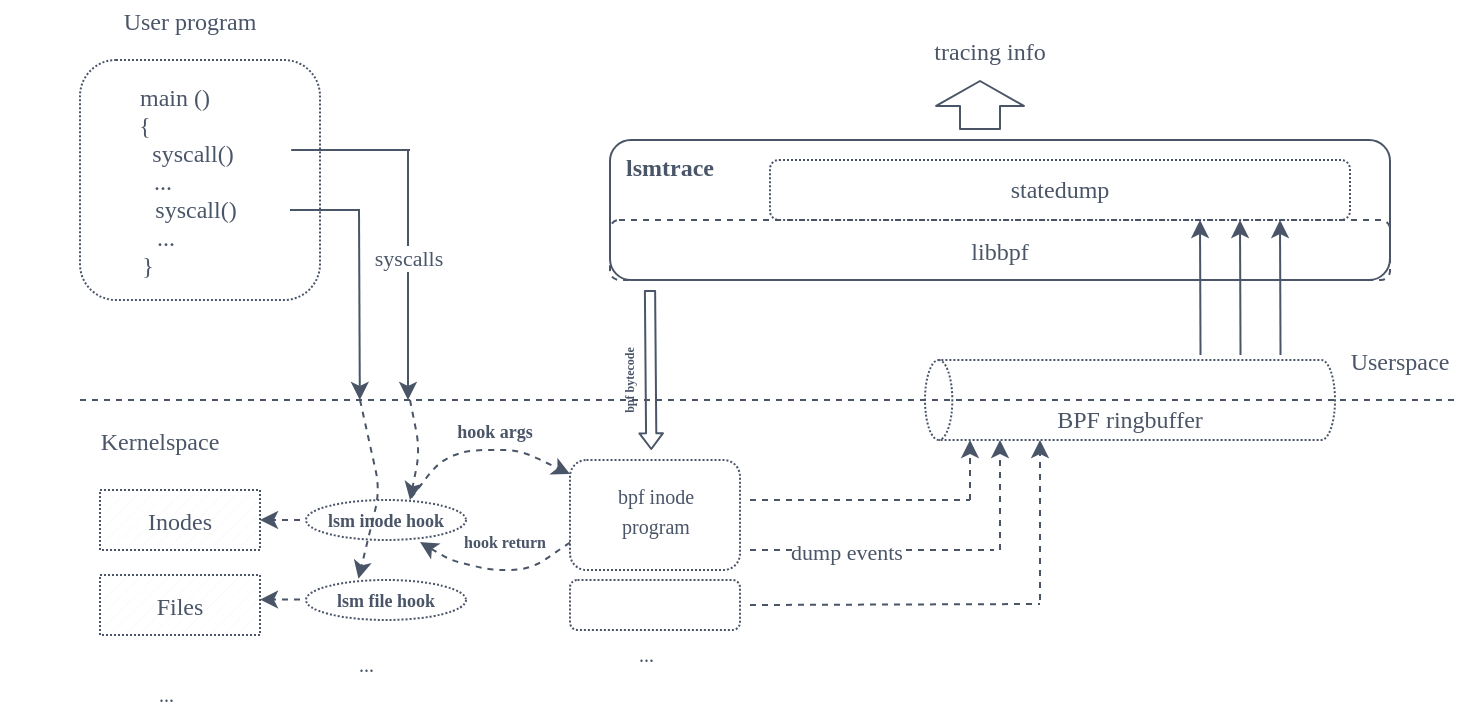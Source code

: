 <mxfile version="14.2.9" type="google"><diagram id="0brpkZwbTc6vf-aFSqWg" name="Page-1"><mxGraphModel dx="865" dy="457" grid="1" gridSize="5" guides="1" tooltips="1" connect="1" arrows="1" fold="1" page="1" pageScale="1" pageWidth="827" pageHeight="1169" math="0" shadow="0"><root><mxCell id="0"/><mxCell id="1" parent="0"/><mxCell id="2uG_8LANINwdjhCTnCI--5" value="" style="endArrow=classic;html=1;entryX=0.37;entryY=-0.03;entryDx=0;entryDy=0;entryPerimeter=0;dashed=1;strokeColor=#4A5568;fontColor=#4A5568;fontFamily=Maven Pro;fontSource=https%3A%2F%2Ffonts.googleapis.com%2Fcss%3Ffamily%3DMaven%2BPro;" edge="1" parent="1" target="gxxLXzPuCB86WvynxpCM-18"><mxGeometry width="50" height="50" relative="1" as="geometry"><mxPoint x="190" y="260" as="sourcePoint"/><mxPoint x="435" y="260" as="targetPoint"/><Array as="points"><mxPoint x="200" y="305"/></Array></mxGeometry></mxCell><mxCell id="gxxLXzPuCB86WvynxpCM-1" value="" style="endArrow=none;dashed=1;strokeColor=#4a5568;fontColor=#4A5568;fontFamily=Maven Pro;fontSource=https%3A%2F%2Ffonts.googleapis.com%2Fcss%3Ffamily%3DMaven%2BPro;" parent="1" edge="1"><mxGeometry width="50" height="50" relative="1" as="geometry"><mxPoint x="50" y="260" as="sourcePoint"/><mxPoint x="740" y="260" as="targetPoint"/></mxGeometry></mxCell><mxCell id="gxxLXzPuCB86WvynxpCM-2" value="Userspace" style="text;fillColor=none;align=center;verticalAlign=middle;rounded=0;fontFamily=Maven Pro;fontSource=https%3A%2F%2Ffonts.googleapis.com%2Fcss%3Ffamily%3DMaven%2BPro;fontColor=#4A5568;" parent="1" vertex="1"><mxGeometry x="690" y="230" width="40" height="20" as="geometry"/></mxCell><mxCell id="gxxLXzPuCB86WvynxpCM-3" value="Kernelspace" style="text;fillColor=none;align=center;verticalAlign=middle;rounded=0;fontFamily=Maven Pro;fontSource=https%3A%2F%2Ffonts.googleapis.com%2Fcss%3Ffamily%3DMaven%2BPro;fontColor=#4A5568;" parent="1" vertex="1"><mxGeometry x="70" y="270" width="40" height="20" as="geometry"/></mxCell><mxCell id="gxxLXzPuCB86WvynxpCM-4" value="" style="rounded=1;whiteSpace=wrap;fillColor=none;dashed=1;dashPattern=1 1;strokeColor=#4a5568;fontColor=#4A5568;fontFamily=Maven Pro;fontSource=https%3A%2F%2Ffonts.googleapis.com%2Fcss%3Ffamily%3DMaven%2BPro;" parent="1" vertex="1"><mxGeometry x="50" y="90" width="120" height="120" as="geometry"/></mxCell><mxCell id="gxxLXzPuCB86WvynxpCM-5" value="          main ()&#10;{&#10;                syscall()&#10;      ...&#10;                 syscall()&#10;       ...&#10; }" style="text;fillColor=none;align=center;verticalAlign=middle;rounded=0;dashed=1;dashPattern=1 1;fontFamily=Maven Pro;fontSource=https%3A%2F%2Ffonts.googleapis.com%2Fcss%3Ffamily%3DMaven%2BPro;labelBackgroundColor=none;fontColor=#4A5568;" parent="1" vertex="1"><mxGeometry x="10" y="80" width="145" height="140" as="geometry"/></mxCell><mxCell id="gxxLXzPuCB86WvynxpCM-6" value="" style="verticalLabelPosition=bottom;verticalAlign=top;shape=mxgraph.basic.patternFillRect;fillStyle=diag;step=5;fillStrokeWidth=0.2;fillStrokeColor=#dddddd;dashed=1;dashPattern=1 1;fillColor=none;strokeColor=#4a5568;fontColor=#4A5568;fontFamily=Maven Pro;fontSource=https%3A%2F%2Ffonts.googleapis.com%2Fcss%3Ffamily%3DMaven%2BPro;" parent="1" vertex="1"><mxGeometry x="60" y="305" width="80" height="30" as="geometry"/></mxCell><mxCell id="gxxLXzPuCB86WvynxpCM-7" value="" style="verticalLabelPosition=bottom;verticalAlign=top;shape=mxgraph.basic.patternFillRect;fillStyle=diag;step=5;fillStrokeWidth=0.2;fillStrokeColor=#dddddd;dashed=1;dashPattern=1 1;fillColor=none;strokeColor=#4a5568;fontColor=#4A5568;fontFamily=Maven Pro;fontSource=https%3A%2F%2Ffonts.googleapis.com%2Fcss%3Ffamily%3DMaven%2BPro;" parent="1" vertex="1"><mxGeometry x="60" y="347.5" width="80" height="30" as="geometry"/></mxCell><mxCell id="gxxLXzPuCB86WvynxpCM-10" value="Inodes" style="text;fillColor=none;align=center;verticalAlign=middle;rounded=0;dashed=1;dashPattern=1 1;fontFamily=Maven Pro;fontSource=https%3A%2F%2Ffonts.googleapis.com%2Fcss%3Ffamily%3DMaven%2BPro;strokeColor=#4a5568;fontColor=#4A5568;" parent="1" vertex="1"><mxGeometry x="60" y="305" width="80" height="30" as="geometry"/></mxCell><mxCell id="gxxLXzPuCB86WvynxpCM-11" value="Files" style="text;fillColor=none;align=center;verticalAlign=middle;rounded=0;dashed=1;dashPattern=1 1;fontFamily=Maven Pro;fontSource=https%3A%2F%2Ffonts.googleapis.com%2Fcss%3Ffamily%3DMaven%2BPro;strokeColor=#4a5568;fontColor=#4A5568;" parent="1" vertex="1"><mxGeometry x="60" y="347.5" width="80" height="30" as="geometry"/></mxCell><mxCell id="gxxLXzPuCB86WvynxpCM-14" value="" style="ellipse;whiteSpace=wrap;dashed=1;dashPattern=1 1;fillColor=none;strokeColor=#4a5568;fontColor=#4A5568;fontFamily=Maven Pro;fontSource=https%3A%2F%2Ffonts.googleapis.com%2Fcss%3Ffamily%3DMaven%2BPro;" parent="1" vertex="1"><mxGeometry x="163" y="310" width="80" height="20" as="geometry"/></mxCell><mxCell id="gxxLXzPuCB86WvynxpCM-15" value="" style="ellipse;whiteSpace=wrap;dashed=1;dashPattern=1 1;fillColor=none;strokeColor=#4a5568;fontColor=#4A5568;fontFamily=Maven Pro;fontSource=https%3A%2F%2Ffonts.googleapis.com%2Fcss%3Ffamily%3DMaven%2BPro;" parent="1" vertex="1"><mxGeometry x="163" y="350" width="80" height="20" as="geometry"/></mxCell><mxCell id="gxxLXzPuCB86WvynxpCM-18" value="lsm file hook" style="text;fillColor=none;align=center;verticalAlign=middle;rounded=0;dashed=1;dashPattern=1 1;fontSize=9;fontFamily=Maven Pro;fontSource=https%3A%2F%2Ffonts.googleapis.com%2Fcss%3Ffamily%3DMaven%2BPro;fontStyle=1;fontColor=#4A5568;" parent="1" vertex="1"><mxGeometry x="150" y="350" width="106" height="20" as="geometry"/></mxCell><mxCell id="gxxLXzPuCB86WvynxpCM-20" value="User program" style="text;fillColor=none;align=center;verticalAlign=middle;rounded=0;dashed=1;dashPattern=1 1;fontSize=12;fontFamily=Maven Pro;fontSource=https%3A%2F%2Ffonts.googleapis.com%2Fcss%3Ffamily%3DMaven%2BPro;labelBackgroundColor=none;fontColor=#4A5568;" parent="1" vertex="1"><mxGeometry x="60" y="60" width="90" height="20" as="geometry"/></mxCell><mxCell id="gxxLXzPuCB86WvynxpCM-21" value="" style="endArrow=none;fontSize=12;exitX=1.004;exitY=0.393;exitDx=0;exitDy=0;exitPerimeter=0;strokeColor=#4a5568;fontColor=#4A5568;fontFamily=Maven Pro;fontSource=https%3A%2F%2Ffonts.googleapis.com%2Fcss%3Ffamily%3DMaven%2BPro;" parent="1" source="gxxLXzPuCB86WvynxpCM-5" edge="1"><mxGeometry width="50" height="50" relative="1" as="geometry"><mxPoint x="390" y="290" as="sourcePoint"/><mxPoint x="215" y="135" as="targetPoint"/></mxGeometry></mxCell><mxCell id="gxxLXzPuCB86WvynxpCM-22" value="" style="endArrow=classic;fontSize=12;strokeColor=#4a5568;fontColor=#4A5568;fontFamily=Maven Pro;fontSource=https%3A%2F%2Ffonts.googleapis.com%2Fcss%3Ffamily%3DMaven%2BPro;" parent="1" edge="1"><mxGeometry width="50" height="50" relative="1" as="geometry"><mxPoint x="214.0" y="135" as="sourcePoint"/><mxPoint x="214.0" y="260" as="targetPoint"/></mxGeometry></mxCell><mxCell id="2uG_8LANINwdjhCTnCI--11" value="syscalls" style="edgeLabel;html=1;align=center;verticalAlign=middle;resizable=0;points=[];fontColor=#4A5568;fontFamily=Maven Pro;fontSource=https%3A%2F%2Ffonts.googleapis.com%2Fcss%3Ffamily%3DMaven%2BPro;" vertex="1" connectable="0" parent="gxxLXzPuCB86WvynxpCM-22"><mxGeometry x="-0.133" relative="1" as="geometry"><mxPoint as="offset"/></mxGeometry></mxCell><mxCell id="gxxLXzPuCB86WvynxpCM-23" value="" style="endArrow=none;fontSize=12;exitX=1.004;exitY=0.393;exitDx=0;exitDy=0;exitPerimeter=0;strokeColor=#4a5568;fontColor=#4A5568;fontFamily=Maven Pro;fontSource=https%3A%2F%2Ffonts.googleapis.com%2Fcss%3Ffamily%3DMaven%2BPro;" parent="1" edge="1"><mxGeometry width="50" height="50" relative="1" as="geometry"><mxPoint x="155.0" y="165.02" as="sourcePoint"/><mxPoint x="190" y="165" as="targetPoint"/></mxGeometry></mxCell><mxCell id="gxxLXzPuCB86WvynxpCM-24" value="" style="endArrow=classic;fontSize=12;strokeColor=#4a5568;fontColor=#4A5568;fontFamily=Maven Pro;fontSource=https%3A%2F%2Ffonts.googleapis.com%2Fcss%3Ffamily%3DMaven%2BPro;" parent="1" edge="1"><mxGeometry width="50" height="50" relative="1" as="geometry"><mxPoint x="189.5" y="165" as="sourcePoint"/><mxPoint x="189.92" y="260" as="targetPoint"/></mxGeometry></mxCell><mxCell id="gxxLXzPuCB86WvynxpCM-51" value=" ...&#10;" style="text;fontSize=10;labelBackgroundColor=none;fontColor=#4A5568;fontFamily=Maven Pro;fontSource=https%3A%2F%2Ffonts.googleapis.com%2Fcss%3Ffamily%3DMaven%2BPro;" parent="1" vertex="1"><mxGeometry x="85" y="395" width="50" height="25" as="geometry"/></mxCell><mxCell id="2uG_8LANINwdjhCTnCI--3" value=" ...&#10;" style="text;fontSize=10;labelBackgroundColor=none;fontColor=#4A5568;fontFamily=Maven Pro;fontSource=https%3A%2F%2Ffonts.googleapis.com%2Fcss%3Ffamily%3DMaven%2BPro;" vertex="1" parent="1"><mxGeometry x="185" y="380" width="50" height="25" as="geometry"/></mxCell><mxCell id="gxxLXzPuCB86WvynxpCM-17" value="lsm inode hook" style="text;fillColor=none;align=center;verticalAlign=middle;rounded=0;dashed=1;dashPattern=1 1;fontSize=9;fontFamily=Maven Pro;fontSource=https%3A%2F%2Ffonts.googleapis.com%2Fcss%3Ffamily%3DMaven%2BPro;fontStyle=1;fontColor=#4A5568;" parent="1" vertex="1"><mxGeometry x="150" y="310" width="106" height="20" as="geometry"/></mxCell><mxCell id="2uG_8LANINwdjhCTnCI--6" value="" style="endArrow=classic;html=1;dashed=1;strokeColor=#4A5568;fontColor=#4A5568;fontFamily=Maven Pro;fontSource=https%3A%2F%2Ffonts.googleapis.com%2Fcss%3Ffamily%3DMaven%2BPro;" edge="1" parent="1"><mxGeometry width="50" height="50" relative="1" as="geometry"><mxPoint x="215" y="260" as="sourcePoint"/><mxPoint x="215" y="310" as="targetPoint"/><Array as="points"><mxPoint x="220" y="285"/></Array></mxGeometry></mxCell><mxCell id="2uG_8LANINwdjhCTnCI--7" value="" style="endArrow=classic;html=1;dashed=1;strokeColor=#4A5568;entryX=1;entryY=0.5;entryDx=0;entryDy=0;fontColor=#4A5568;fontFamily=Maven Pro;fontSource=https%3A%2F%2Ffonts.googleapis.com%2Fcss%3Ffamily%3DMaven%2BPro;" edge="1" parent="1" target="gxxLXzPuCB86WvynxpCM-10"><mxGeometry width="50" height="50" relative="1" as="geometry"><mxPoint x="160" y="320" as="sourcePoint"/><mxPoint x="435" y="260" as="targetPoint"/></mxGeometry></mxCell><mxCell id="2uG_8LANINwdjhCTnCI--9" value="" style="endArrow=classic;html=1;dashed=1;strokeColor=#4A5568;entryX=1;entryY=0.5;entryDx=0;entryDy=0;fontColor=#4A5568;fontFamily=Maven Pro;fontSource=https%3A%2F%2Ffonts.googleapis.com%2Fcss%3Ffamily%3DMaven%2BPro;" edge="1" parent="1"><mxGeometry width="50" height="50" relative="1" as="geometry"><mxPoint x="160" y="359.8" as="sourcePoint"/><mxPoint x="140" y="359.8" as="targetPoint"/></mxGeometry></mxCell><mxCell id="2uG_8LANINwdjhCTnCI--10" value="" style="shape=cylinder3;whiteSpace=wrap;html=1;boundedLbl=1;backgroundOutline=1;size=6.833;rotation=-90;strokeColor=#4A5568;fillColor=none;dashed=1;dashPattern=1 1;align=center;fontColor=#4A5568;fontFamily=Maven Pro;fontSource=https%3A%2F%2Ffonts.googleapis.com%2Fcss%3Ffamily%3DMaven%2BPro;" vertex="1" parent="1"><mxGeometry x="555" y="157.5" width="40" height="205" as="geometry"/></mxCell><mxCell id="2uG_8LANINwdjhCTnCI--12" value="" style="endArrow=classic;html=1;dashed=1;strokeColor=#4A5568;fontColor=#4A5568;fontFamily=Maven Pro;fontSource=https%3A%2F%2Ffonts.googleapis.com%2Fcss%3Ffamily%3DMaven%2BPro;" edge="1" parent="1"><mxGeometry width="50" height="50" relative="1" as="geometry"><mxPoint x="495" y="310" as="sourcePoint"/><mxPoint x="495" y="280" as="targetPoint"/></mxGeometry></mxCell><mxCell id="2uG_8LANINwdjhCTnCI--13" value="" style="endArrow=classic;html=1;dashed=1;strokeColor=#4A5568;fontColor=#4A5568;fontFamily=Maven Pro;fontSource=https%3A%2F%2Ffonts.googleapis.com%2Fcss%3Ffamily%3DMaven%2BPro;" edge="1" parent="1"><mxGeometry width="50" height="50" relative="1" as="geometry"><mxPoint x="510" y="335" as="sourcePoint"/><mxPoint x="510" y="280" as="targetPoint"/></mxGeometry></mxCell><mxCell id="2uG_8LANINwdjhCTnCI--14" value="" style="endArrow=none;html=1;dashed=1;strokeColor=#4A5568;fontColor=#4A5568;fontFamily=Maven Pro;fontSource=https%3A%2F%2Ffonts.googleapis.com%2Fcss%3Ffamily%3DMaven%2BPro;" edge="1" parent="1"><mxGeometry width="50" height="50" relative="1" as="geometry"><mxPoint x="385" y="310" as="sourcePoint"/><mxPoint x="495" y="310" as="targetPoint"/></mxGeometry></mxCell><mxCell id="2uG_8LANINwdjhCTnCI--15" value="" style="endArrow=none;html=1;dashed=1;strokeColor=#4A5568;fontColor=#4A5568;fontFamily=Maven Pro;fontSource=https%3A%2F%2Ffonts.googleapis.com%2Fcss%3Ffamily%3DMaven%2BPro;" edge="1" parent="1"><mxGeometry width="50" height="50" relative="1" as="geometry"><mxPoint x="385" y="335" as="sourcePoint"/><mxPoint x="507" y="335" as="targetPoint"/></mxGeometry></mxCell><mxCell id="2uG_8LANINwdjhCTnCI--16" value="dump events" style="edgeLabel;html=1;align=center;verticalAlign=middle;resizable=0;points=[];fontColor=#4A5568;fontFamily=Maven Pro;fontSource=https%3A%2F%2Ffonts.googleapis.com%2Fcss%3Ffamily%3DMaven%2BPro;" vertex="1" connectable="0" parent="2uG_8LANINwdjhCTnCI--15"><mxGeometry x="-0.217" y="-1" relative="1" as="geometry"><mxPoint as="offset"/></mxGeometry></mxCell><mxCell id="2uG_8LANINwdjhCTnCI--17" value="&lt;font data-font-src=&quot;https://fonts.googleapis.com/css?family=Maven+Pro&quot;&gt;BPF ringbuffer&lt;/font&gt;" style="text;html=1;strokeColor=none;fillColor=none;align=center;verticalAlign=middle;whiteSpace=wrap;rounded=0;dashed=1;dashPattern=1 1;fontColor=#4A5568;fontFamily=Maven Pro;fontSource=https%3A%2F%2Ffonts.googleapis.com%2Fcss%3Ffamily%3DMaven%2BPro;" vertex="1" parent="1"><mxGeometry x="530" y="260" width="90" height="20" as="geometry"/></mxCell><mxCell id="sCHE_PtLNVJUj1zP7ZyL-1" value="" style="rounded=1;dashed=1;dashPattern=1 1;fillColor=none;fontSize=10;fontFamily=Maven Pro;fontSource=https%3A%2F%2Ffonts.googleapis.com%2Fcss%3Ffamily%3DMaven%2BPro;strokeColor=#4a5568;fontColor=#4A5568;" vertex="1" parent="1"><mxGeometry x="295" y="290" width="85" height="55" as="geometry"/></mxCell><mxCell id="sCHE_PtLNVJUj1zP7ZyL-2" value=" ...&#10;" style="text;fontSize=10;labelBackgroundColor=none;fontColor=#4A5568;fontFamily=Maven Pro;fontSource=https%3A%2F%2Ffonts.googleapis.com%2Fcss%3Ffamily%3DMaven%2BPro;" vertex="1" parent="1"><mxGeometry x="325" y="375" width="50" height="25" as="geometry"/></mxCell><mxCell id="sCHE_PtLNVJUj1zP7ZyL-3" value="" style="rounded=1;dashed=1;dashPattern=1 1;fillColor=none;fontSize=10;fontFamily=Maven Pro;fontSource=https%3A%2F%2Ffonts.googleapis.com%2Fcss%3Ffamily%3DMaven%2BPro;strokeColor=#4a5568;fontColor=#4A5568;" vertex="1" parent="1"><mxGeometry x="295" y="350" width="85" height="25" as="geometry"/></mxCell><mxCell id="sCHE_PtLNVJUj1zP7ZyL-4" value="" style="endArrow=none;html=1;dashed=1;strokeColor=#4A5568;fontColor=#4A5568;fontFamily=Maven Pro;fontSource=https%3A%2F%2Ffonts.googleapis.com%2Fcss%3Ffamily%3DMaven%2BPro;" edge="1" parent="1"><mxGeometry width="50" height="50" relative="1" as="geometry"><mxPoint x="385" y="362.5" as="sourcePoint"/><mxPoint x="530" y="362" as="targetPoint"/></mxGeometry></mxCell><mxCell id="sCHE_PtLNVJUj1zP7ZyL-5" value="" style="endArrow=classic;html=1;dashed=1;strokeColor=#4A5568;fontColor=#4A5568;fontFamily=Maven Pro;fontSource=https%3A%2F%2Ffonts.googleapis.com%2Fcss%3Ffamily%3DMaven%2BPro;" edge="1" parent="1"><mxGeometry width="50" height="50" relative="1" as="geometry"><mxPoint x="530" y="360" as="sourcePoint"/><mxPoint x="530" y="280" as="targetPoint"/></mxGeometry></mxCell><mxCell id="sCHE_PtLNVJUj1zP7ZyL-6" value="" style="endArrow=classic;html=1;dashed=1;strokeColor=#4A5568;exitX=0.619;exitY=-0.058;exitDx=0;exitDy=0;exitPerimeter=0;fontColor=#4A5568;fontFamily=Maven Pro;fontSource=https%3A%2F%2Ffonts.googleapis.com%2Fcss%3Ffamily%3DMaven%2BPro;" edge="1" parent="1" source="gxxLXzPuCB86WvynxpCM-17" target="sCHE_PtLNVJUj1zP7ZyL-1"><mxGeometry width="50" height="50" relative="1" as="geometry"><mxPoint x="220" y="265" as="sourcePoint"/><mxPoint x="220" y="315" as="targetPoint"/><Array as="points"><mxPoint x="230" y="290"/><mxPoint x="245" y="285"/><mxPoint x="270" y="285"/></Array></mxGeometry></mxCell><mxCell id="sCHE_PtLNVJUj1zP7ZyL-7" value="" style="endArrow=classic;html=1;dashed=1;strokeColor=#4A5568;exitX=0;exitY=0.75;exitDx=0;exitDy=0;fontColor=#4A5568;fontFamily=Maven Pro;fontSource=https%3A%2F%2Ffonts.googleapis.com%2Fcss%3Ffamily%3DMaven%2BPro;" edge="1" parent="1" source="sCHE_PtLNVJUj1zP7ZyL-1"><mxGeometry width="50" height="50" relative="1" as="geometry"><mxPoint x="220" y="265" as="sourcePoint"/><mxPoint x="220" y="331" as="targetPoint"/><Array as="points"><mxPoint x="275" y="345"/><mxPoint x="255" y="345"/><mxPoint x="235" y="340"/></Array></mxGeometry></mxCell><mxCell id="sCHE_PtLNVJUj1zP7ZyL-8" value="&lt;font&gt;&lt;b&gt;&lt;font style=&quot;font-size: 9px&quot;&gt;hook args&lt;/font&gt;&lt;/b&gt;&lt;br&gt;&lt;/font&gt;" style="text;html=1;strokeColor=none;fillColor=none;align=center;verticalAlign=middle;whiteSpace=wrap;rounded=0;dashed=1;dashPattern=1 1;fontColor=#4A5568;fontFamily=Maven Pro;fontSource=https%3A%2F%2Ffonts.googleapis.com%2Fcss%3Ffamily%3DMaven%2BPro;" vertex="1" parent="1"><mxGeometry x="225" y="265" width="65" height="20" as="geometry"/></mxCell><mxCell id="sCHE_PtLNVJUj1zP7ZyL-9" value="&lt;font style=&quot;font-size: 9px&quot;&gt;&lt;b style=&quot;font-size: 8px&quot;&gt;hook return&lt;/b&gt;&lt;br&gt;&lt;/font&gt;" style="text;html=1;strokeColor=none;fillColor=none;align=center;verticalAlign=middle;whiteSpace=wrap;rounded=0;dashed=1;dashPattern=1 1;fontColor=#4A5568;fontFamily=Maven Pro;fontSource=https%3A%2F%2Ffonts.googleapis.com%2Fcss%3Ffamily%3DMaven%2BPro;" vertex="1" parent="1"><mxGeometry x="230" y="320" width="65" height="20" as="geometry"/></mxCell><mxCell id="7ixl5m7tA4D37p9_hcNQ-1" value="" style="shape=flexArrow;endArrow=classic;html=1;strokeColor=#4A5568;fontFamily=Maven Pro;endWidth=5.669;endSize=2.286;width=5.116;fontSource=https%3A%2F%2Ffonts.googleapis.com%2Fcss%3Ffamily%3DMaven%2BPro;exitX=1;exitY=0;exitDx=0;exitDy=0;fontColor=#4A5568;" edge="1" parent="1" source="7ixl5m7tA4D37p9_hcNQ-2"><mxGeometry width="50" height="50" relative="1" as="geometry"><mxPoint x="335.16" y="235" as="sourcePoint"/><mxPoint x="335.66" y="285" as="targetPoint"/></mxGeometry></mxCell><mxCell id="7ixl5m7tA4D37p9_hcNQ-2" value="&lt;font style=&quot;font-size: 6px&quot;&gt;bpf bytecode&lt;/font&gt;" style="text;html=1;strokeColor=none;fillColor=none;align=center;verticalAlign=middle;whiteSpace=wrap;rounded=0;dashed=1;fontFamily=Maven Pro;horizontal=0;fontSize=6;fontStyle=1;fontSource=https%3A%2F%2Ffonts.googleapis.com%2Fcss%3Ffamily%3DMaven%2BPro;fontColor=#4A5568;" vertex="1" parent="1"><mxGeometry x="315" y="205" width="20" height="90" as="geometry"/></mxCell><mxCell id="7ixl5m7tA4D37p9_hcNQ-3" value="&lt;font style=&quot;font-size: 10px&quot; data-font-src=&quot;https://fonts.googleapis.com/css?family=Maven+Pro&quot;&gt;bpf inode program&lt;/font&gt;" style="text;html=1;strokeColor=none;fillColor=none;align=center;verticalAlign=middle;whiteSpace=wrap;rounded=0;dashed=1;dashPattern=1 1;fontColor=#4A5568;fontFamily=Maven Pro;fontSource=https%3A%2F%2Ffonts.googleapis.com%2Fcss%3Ffamily%3DMaven%2BPro;" vertex="1" parent="1"><mxGeometry x="302.5" y="305" width="70" height="20" as="geometry"/></mxCell><mxCell id="T-DzGhvNTpilfR74DhxL-1" value="  lsmtrace" style="rounded=1;fontFamily=Maven Pro;strokeColor=#4A5568;fillColor=none;align=left;horizontal=1;verticalAlign=top;fontSource=https%3A%2F%2Ffonts.googleapis.com%2Fcss%3Ffamily%3DMaven%2BPro;fontStyle=1;fontColor=#4A5568;" vertex="1" parent="1"><mxGeometry x="315" y="130" width="390" height="70" as="geometry"/></mxCell><mxCell id="T-DzGhvNTpilfR74DhxL-2" value="libbpf" style="rounded=1;dashed=1;strokeColor=#4A5568;fillColor=none;fontFamily=Maven Pro;align=center;fontSource=https%3A%2F%2Ffonts.googleapis.com%2Fcss%3Ffamily%3DMaven%2BPro;fontColor=#4A5568;" vertex="1" parent="1"><mxGeometry x="315" y="170" width="390" height="30" as="geometry"/></mxCell><mxCell id="T-DzGhvNTpilfR74DhxL-3" value="" style="endArrow=classic;html=1;strokeColor=#4A5568;exitX=1.063;exitY=0.672;exitDx=0;exitDy=0;exitPerimeter=0;fontColor=#4A5568;fontFamily=Maven Pro;fontSource=https%3A%2F%2Ffonts.googleapis.com%2Fcss%3Ffamily%3DMaven%2BPro;" edge="1" parent="1" source="2uG_8LANINwdjhCTnCI--10"><mxGeometry width="50" height="50" relative="1" as="geometry"><mxPoint x="610" y="245" as="sourcePoint"/><mxPoint x="610" y="170" as="targetPoint"/></mxGeometry></mxCell><mxCell id="T-DzGhvNTpilfR74DhxL-4" value="" style="endArrow=classic;html=1;strokeColor=#4A5568;exitX=1.063;exitY=0.672;exitDx=0;exitDy=0;exitPerimeter=0;fontColor=#4A5568;fontFamily=Maven Pro;fontSource=https%3A%2F%2Ffonts.googleapis.com%2Fcss%3Ffamily%3DMaven%2BPro;" edge="1" parent="1"><mxGeometry width="50" height="50" relative="1" as="geometry"><mxPoint x="630.26" y="237.48" as="sourcePoint"/><mxPoint x="630" y="170" as="targetPoint"/></mxGeometry></mxCell><mxCell id="T-DzGhvNTpilfR74DhxL-5" value="" style="endArrow=classic;html=1;strokeColor=#4A5568;exitX=1.063;exitY=0.672;exitDx=0;exitDy=0;exitPerimeter=0;fontColor=#4A5568;fontFamily=Maven Pro;fontSource=https%3A%2F%2Ffonts.googleapis.com%2Fcss%3Ffamily%3DMaven%2BPro;" edge="1" parent="1"><mxGeometry width="50" height="50" relative="1" as="geometry"><mxPoint x="650.26" y="237.48" as="sourcePoint"/><mxPoint x="650" y="170" as="targetPoint"/></mxGeometry></mxCell><mxCell id="T-DzGhvNTpilfR74DhxL-6" value="&lt;font data-font-src=&quot;https://fonts.googleapis.com/css?family=Maven+Pro&quot;&gt;statedump&lt;/font&gt;" style="rounded=1;whiteSpace=wrap;html=1;dashed=1;dashPattern=1 1;strokeColor=#4A5568;fillColor=none;fontColor=#4A5568;fontFamily=Maven Pro;fontSource=https%3A%2F%2Ffonts.googleapis.com%2Fcss%3Ffamily%3DMaven%2BPro;" vertex="1" parent="1"><mxGeometry x="395" y="140" width="290" height="30" as="geometry"/></mxCell><mxCell id="T-DzGhvNTpilfR74DhxL-7" value="" style="shape=flexArrow;endArrow=classic;html=1;strokeColor=#4A5568;endWidth=22.857;endSize=3.817;width=20;fontColor=#4A5568;fontFamily=Maven Pro;fontSource=https%3A%2F%2Ffonts.googleapis.com%2Fcss%3Ffamily%3DMaven%2BPro;" edge="1" parent="1"><mxGeometry width="50" height="50" relative="1" as="geometry"><mxPoint x="500" y="125" as="sourcePoint"/><mxPoint x="500" y="100" as="targetPoint"/></mxGeometry></mxCell><mxCell id="T-DzGhvNTpilfR74DhxL-8" value="tracing info" style="text;fillColor=none;align=center;verticalAlign=middle;rounded=0;dashed=1;dashPattern=1 1;fontSize=12;fontFamily=Maven Pro;fontSource=https%3A%2F%2Ffonts.googleapis.com%2Fcss%3Ffamily%3DMaven%2BPro;labelBackgroundColor=none;fontColor=#4A5568;" vertex="1" parent="1"><mxGeometry x="460" y="75" width="90" height="20" as="geometry"/></mxCell></root></mxGraphModel></diagram></mxfile>